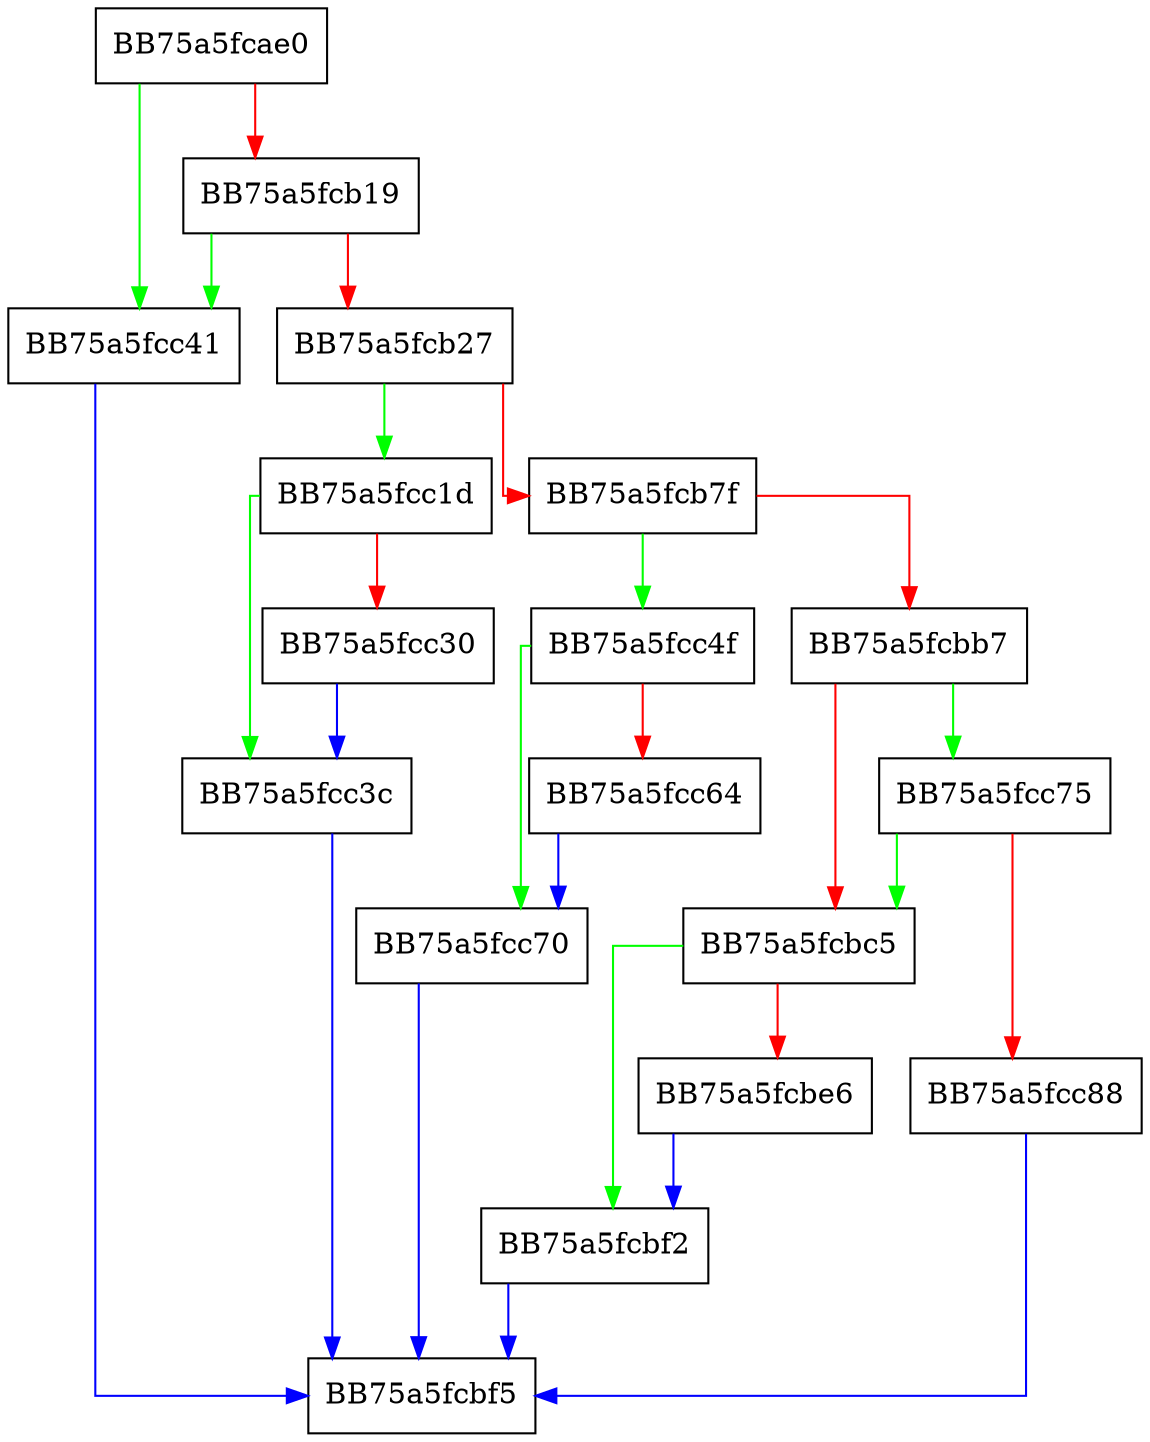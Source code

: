 digraph NTDLL_DLL_NtReleaseSemaphoreWorker {
  node [shape="box"];
  graph [splines=ortho];
  BB75a5fcae0 -> BB75a5fcc41 [color="green"];
  BB75a5fcae0 -> BB75a5fcb19 [color="red"];
  BB75a5fcb19 -> BB75a5fcc41 [color="green"];
  BB75a5fcb19 -> BB75a5fcb27 [color="red"];
  BB75a5fcb27 -> BB75a5fcc1d [color="green"];
  BB75a5fcb27 -> BB75a5fcb7f [color="red"];
  BB75a5fcb7f -> BB75a5fcc4f [color="green"];
  BB75a5fcb7f -> BB75a5fcbb7 [color="red"];
  BB75a5fcbb7 -> BB75a5fcc75 [color="green"];
  BB75a5fcbb7 -> BB75a5fcbc5 [color="red"];
  BB75a5fcbc5 -> BB75a5fcbf2 [color="green"];
  BB75a5fcbc5 -> BB75a5fcbe6 [color="red"];
  BB75a5fcbe6 -> BB75a5fcbf2 [color="blue"];
  BB75a5fcbf2 -> BB75a5fcbf5 [color="blue"];
  BB75a5fcc1d -> BB75a5fcc3c [color="green"];
  BB75a5fcc1d -> BB75a5fcc30 [color="red"];
  BB75a5fcc30 -> BB75a5fcc3c [color="blue"];
  BB75a5fcc3c -> BB75a5fcbf5 [color="blue"];
  BB75a5fcc41 -> BB75a5fcbf5 [color="blue"];
  BB75a5fcc4f -> BB75a5fcc70 [color="green"];
  BB75a5fcc4f -> BB75a5fcc64 [color="red"];
  BB75a5fcc64 -> BB75a5fcc70 [color="blue"];
  BB75a5fcc70 -> BB75a5fcbf5 [color="blue"];
  BB75a5fcc75 -> BB75a5fcbc5 [color="green"];
  BB75a5fcc75 -> BB75a5fcc88 [color="red"];
  BB75a5fcc88 -> BB75a5fcbf5 [color="blue"];
}